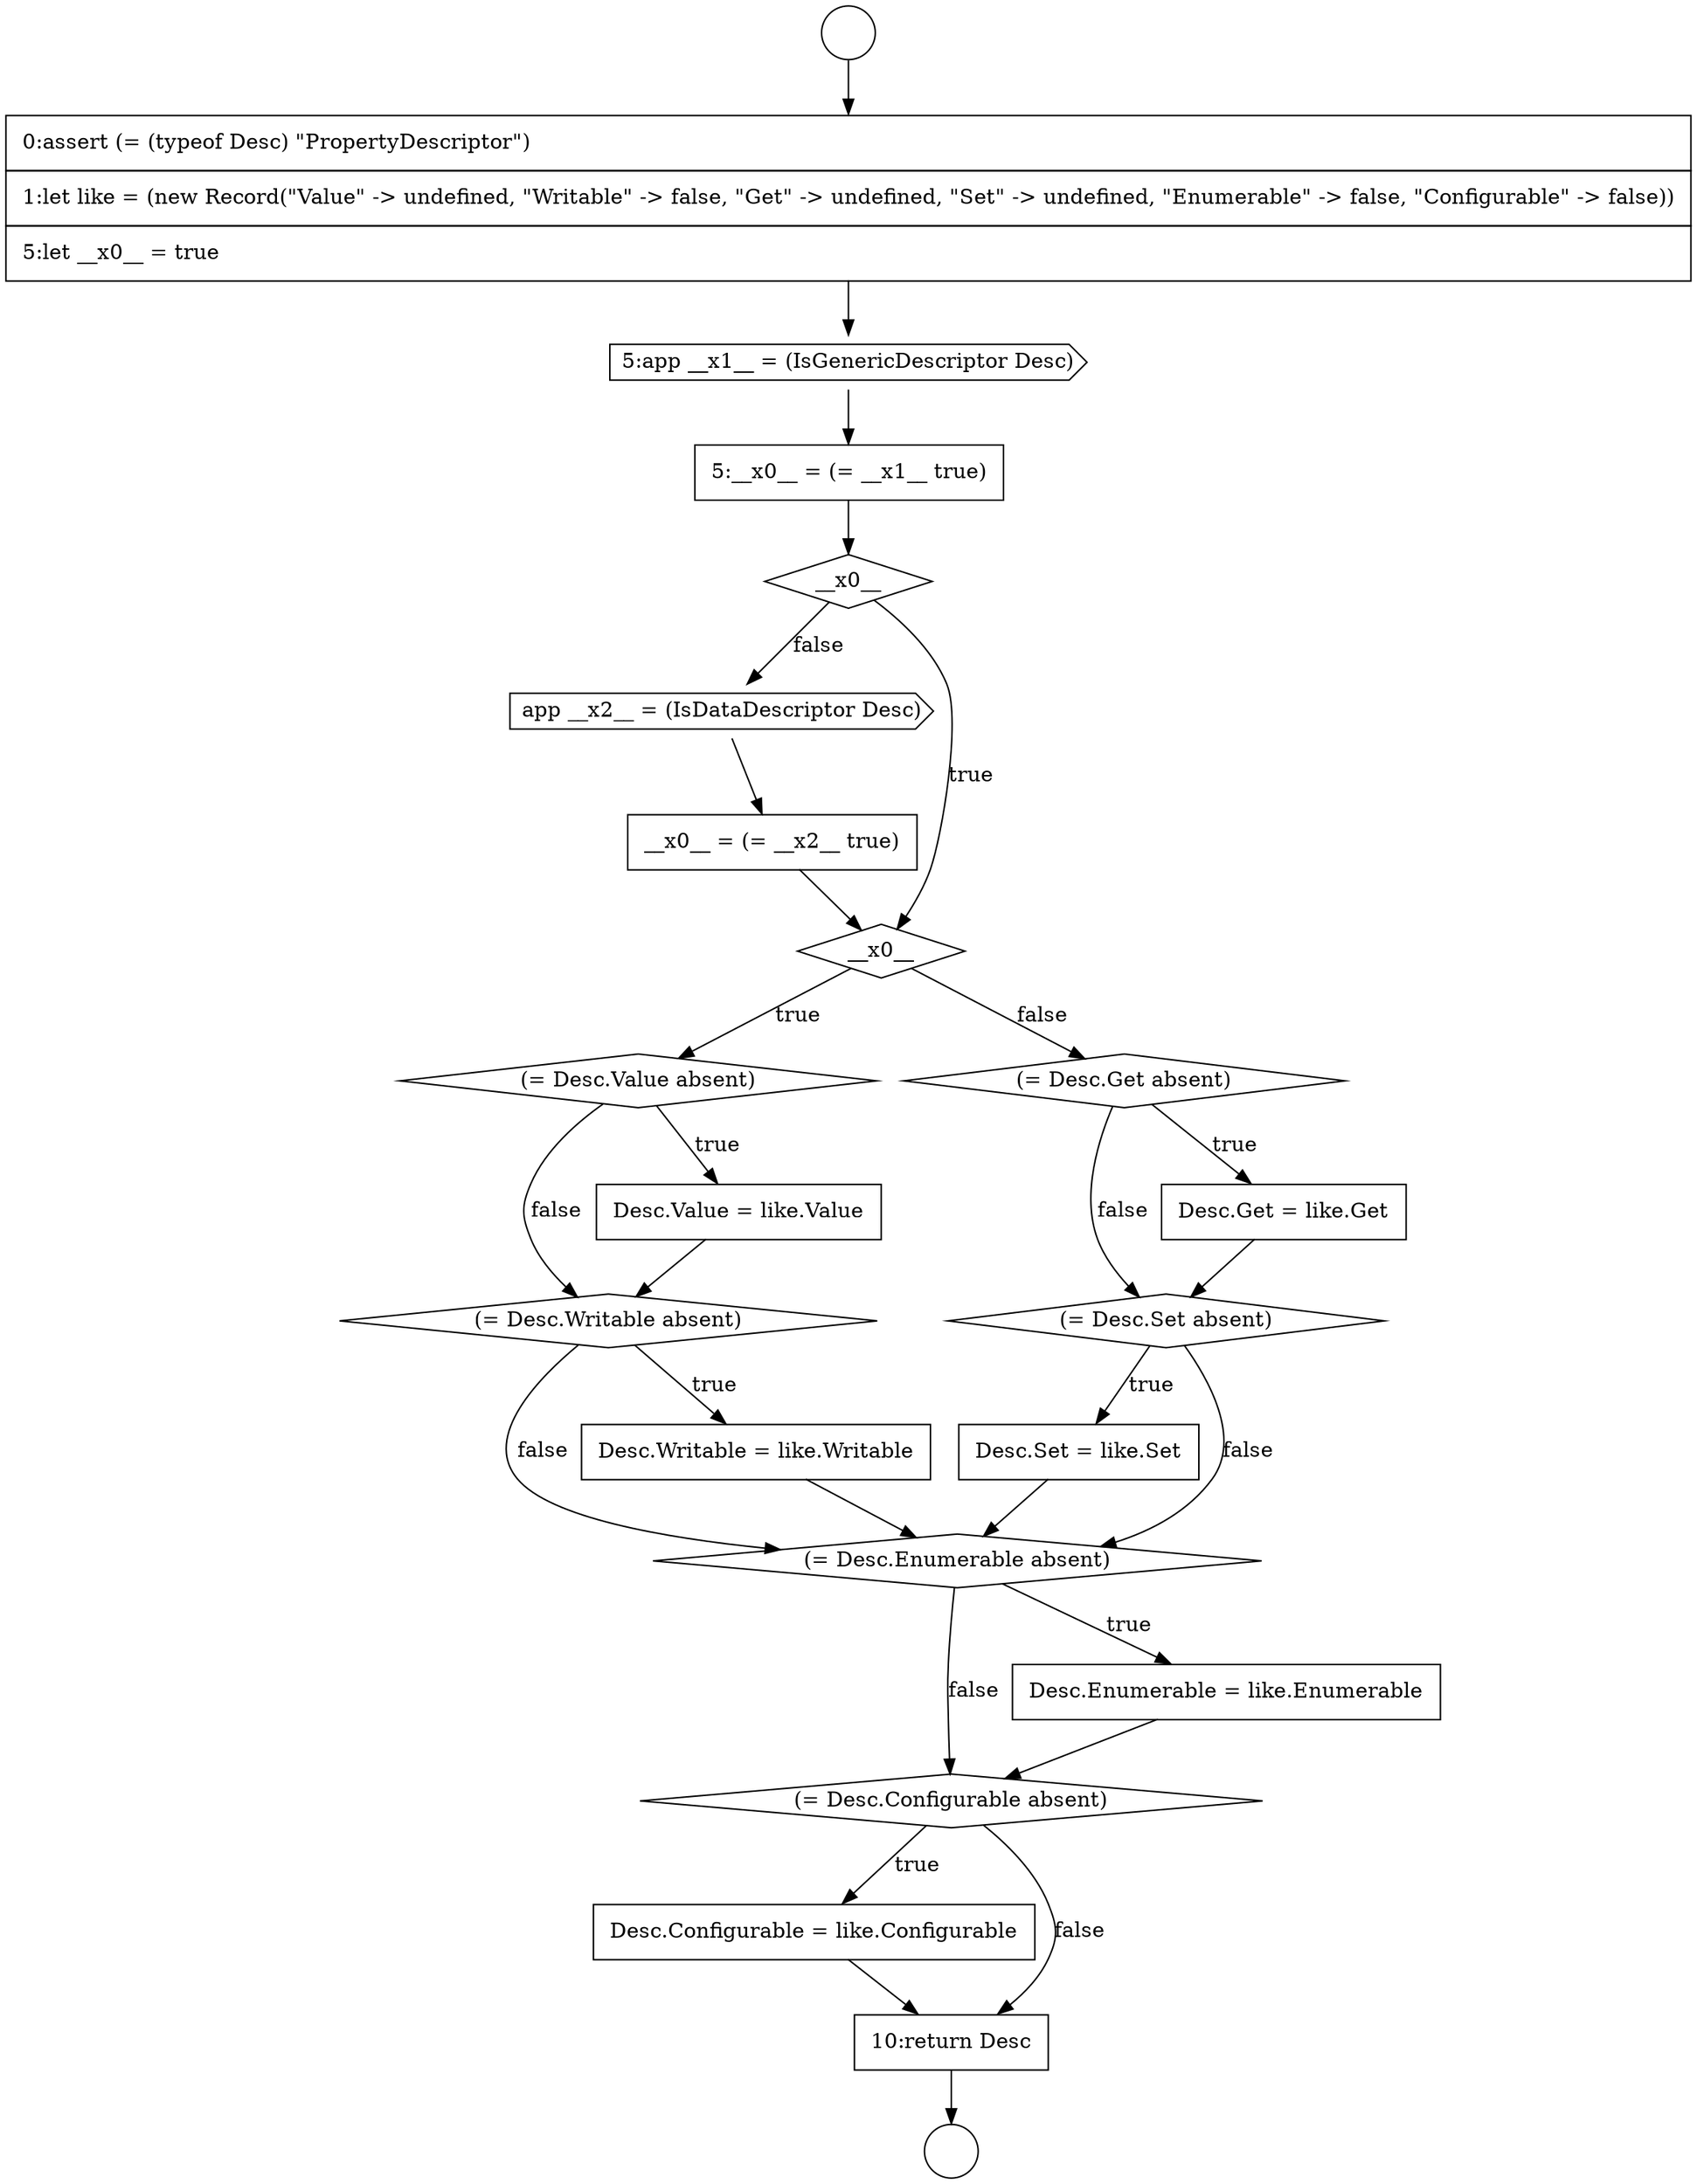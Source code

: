 digraph {
  node269 [shape=diamond, label=<<font color="black">(= Desc.Configurable absent)</font>> color="black" fillcolor="white" style=filled]
  node257 [shape=none, margin=0, label=<<font color="black">
    <table border="0" cellborder="1" cellspacing="0" cellpadding="10">
      <tr><td align="left">__x0__ = (= __x2__ true)</td></tr>
    </table>
  </font>> color="black" fillcolor="white" style=filled]
  node261 [shape=diamond, label=<<font color="black">(= Desc.Writable absent)</font>> color="black" fillcolor="white" style=filled]
  node253 [shape=cds, label=<<font color="black">5:app __x1__ = (IsGenericDescriptor Desc)</font>> color="black" fillcolor="white" style=filled]
  node265 [shape=diamond, label=<<font color="black">(= Desc.Set absent)</font>> color="black" fillcolor="white" style=filled]
  node270 [shape=none, margin=0, label=<<font color="black">
    <table border="0" cellborder="1" cellspacing="0" cellpadding="10">
      <tr><td align="left">Desc.Configurable = like.Configurable</td></tr>
    </table>
  </font>> color="black" fillcolor="white" style=filled]
  node260 [shape=none, margin=0, label=<<font color="black">
    <table border="0" cellborder="1" cellspacing="0" cellpadding="10">
      <tr><td align="left">Desc.Value = like.Value</td></tr>
    </table>
  </font>> color="black" fillcolor="white" style=filled]
  node252 [shape=none, margin=0, label=<<font color="black">
    <table border="0" cellborder="1" cellspacing="0" cellpadding="10">
      <tr><td align="left">0:assert (= (typeof Desc) &quot;PropertyDescriptor&quot;)</td></tr>
      <tr><td align="left">1:let like = (new Record(&quot;Value&quot; -&gt; undefined, &quot;Writable&quot; -&gt; false, &quot;Get&quot; -&gt; undefined, &quot;Set&quot; -&gt; undefined, &quot;Enumerable&quot; -&gt; false, &quot;Configurable&quot; -&gt; false))</td></tr>
      <tr><td align="left">5:let __x0__ = true</td></tr>
    </table>
  </font>> color="black" fillcolor="white" style=filled]
  node256 [shape=cds, label=<<font color="black">app __x2__ = (IsDataDescriptor Desc)</font>> color="black" fillcolor="white" style=filled]
  node266 [shape=none, margin=0, label=<<font color="black">
    <table border="0" cellborder="1" cellspacing="0" cellpadding="10">
      <tr><td align="left">Desc.Set = like.Set</td></tr>
    </table>
  </font>> color="black" fillcolor="white" style=filled]
  node264 [shape=none, margin=0, label=<<font color="black">
    <table border="0" cellborder="1" cellspacing="0" cellpadding="10">
      <tr><td align="left">Desc.Get = like.Get</td></tr>
    </table>
  </font>> color="black" fillcolor="white" style=filled]
  node259 [shape=diamond, label=<<font color="black">(= Desc.Value absent)</font>> color="black" fillcolor="white" style=filled]
  node271 [shape=none, margin=0, label=<<font color="black">
    <table border="0" cellborder="1" cellspacing="0" cellpadding="10">
      <tr><td align="left">10:return Desc</td></tr>
    </table>
  </font>> color="black" fillcolor="white" style=filled]
  node251 [shape=circle label=" " color="black" fillcolor="white" style=filled]
  node267 [shape=diamond, label=<<font color="black">(= Desc.Enumerable absent)</font>> color="black" fillcolor="white" style=filled]
  node255 [shape=diamond, label=<<font color="black">__x0__</font>> color="black" fillcolor="white" style=filled]
  node263 [shape=diamond, label=<<font color="black">(= Desc.Get absent)</font>> color="black" fillcolor="white" style=filled]
  node250 [shape=circle label=" " color="black" fillcolor="white" style=filled]
  node258 [shape=diamond, label=<<font color="black">__x0__</font>> color="black" fillcolor="white" style=filled]
  node262 [shape=none, margin=0, label=<<font color="black">
    <table border="0" cellborder="1" cellspacing="0" cellpadding="10">
      <tr><td align="left">Desc.Writable = like.Writable</td></tr>
    </table>
  </font>> color="black" fillcolor="white" style=filled]
  node268 [shape=none, margin=0, label=<<font color="black">
    <table border="0" cellborder="1" cellspacing="0" cellpadding="10">
      <tr><td align="left">Desc.Enumerable = like.Enumerable</td></tr>
    </table>
  </font>> color="black" fillcolor="white" style=filled]
  node254 [shape=none, margin=0, label=<<font color="black">
    <table border="0" cellborder="1" cellspacing="0" cellpadding="10">
      <tr><td align="left">5:__x0__ = (= __x1__ true)</td></tr>
    </table>
  </font>> color="black" fillcolor="white" style=filled]
  node261 -> node262 [label=<<font color="black">true</font>> color="black"]
  node261 -> node267 [label=<<font color="black">false</font>> color="black"]
  node271 -> node251 [ color="black"]
  node257 -> node258 [ color="black"]
  node259 -> node260 [label=<<font color="black">true</font>> color="black"]
  node259 -> node261 [label=<<font color="black">false</font>> color="black"]
  node269 -> node270 [label=<<font color="black">true</font>> color="black"]
  node269 -> node271 [label=<<font color="black">false</font>> color="black"]
  node262 -> node267 [ color="black"]
  node268 -> node269 [ color="black"]
  node270 -> node271 [ color="black"]
  node260 -> node261 [ color="black"]
  node250 -> node252 [ color="black"]
  node265 -> node266 [label=<<font color="black">true</font>> color="black"]
  node265 -> node267 [label=<<font color="black">false</font>> color="black"]
  node267 -> node268 [label=<<font color="black">true</font>> color="black"]
  node267 -> node269 [label=<<font color="black">false</font>> color="black"]
  node263 -> node264 [label=<<font color="black">true</font>> color="black"]
  node263 -> node265 [label=<<font color="black">false</font>> color="black"]
  node255 -> node258 [label=<<font color="black">true</font>> color="black"]
  node255 -> node256 [label=<<font color="black">false</font>> color="black"]
  node256 -> node257 [ color="black"]
  node253 -> node254 [ color="black"]
  node252 -> node253 [ color="black"]
  node258 -> node259 [label=<<font color="black">true</font>> color="black"]
  node258 -> node263 [label=<<font color="black">false</font>> color="black"]
  node264 -> node265 [ color="black"]
  node254 -> node255 [ color="black"]
  node266 -> node267 [ color="black"]
}
